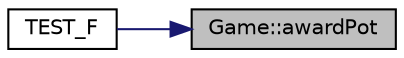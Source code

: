 digraph "Game::awardPot"
{
 // INTERACTIVE_SVG=YES
 // LATEX_PDF_SIZE
  edge [fontname="Helvetica",fontsize="10",labelfontname="Helvetica",labelfontsize="10"];
  node [fontname="Helvetica",fontsize="10",shape=record];
  rankdir="RL";
  Node1 [label="Game::awardPot",height=0.2,width=0.4,color="black", fillcolor="grey75", style="filled", fontcolor="black",tooltip="Awards the pot to the winning players."];
  Node1 -> Node2 [dir="back",color="midnightblue",fontsize="10",style="solid",fontname="Helvetica"];
  Node2 [label="TEST_F",height=0.2,width=0.4,color="black", fillcolor="white", style="filled",URL="$test___game_8cc.html#adf97e005acdc02b38d612eabddf53792",tooltip=" "];
}
